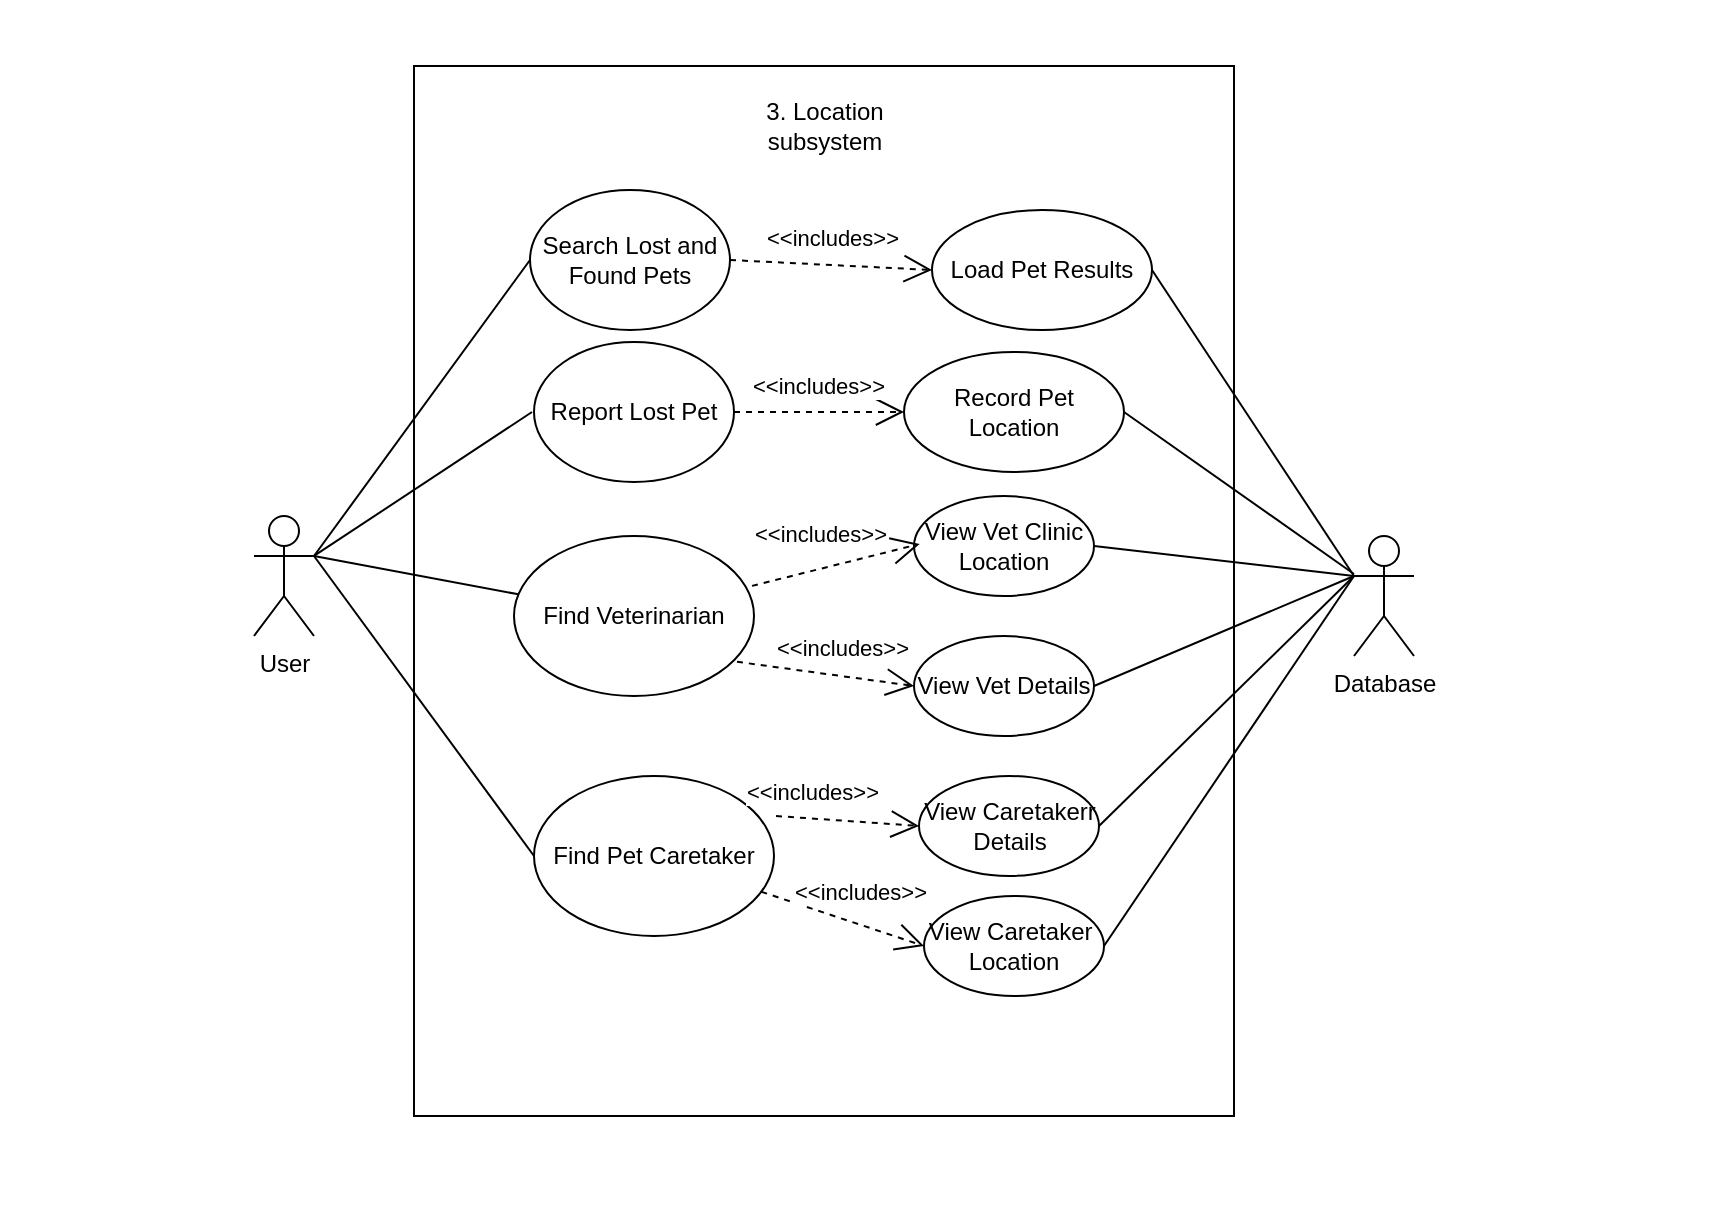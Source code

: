 <mxfile>
    <diagram name="Page-1" id="tFtbdX1ovqvAF_41Vxhx">
        <mxGraphModel dx="1786" dy="1187" grid="0" gridSize="10" guides="1" tooltips="1" connect="1" arrows="1" fold="1" page="0" pageScale="1" pageWidth="850" pageHeight="1100" math="0" shadow="0">
            <root>
                <mxCell id="0"/>
                <mxCell id="1" parent="0"/>
                <mxCell id="2" value="" style="rounded=0;whiteSpace=wrap;html=1;strokeColor=none;" vertex="1" parent="1">
                    <mxGeometry x="-290" y="-179" width="863" height="607" as="geometry"/>
                </mxCell>
                <mxCell id="8dbzwXfBBkByxiEQPmbJ-20" value="" style="rounded=0;whiteSpace=wrap;html=1;" parent="1" vertex="1">
                    <mxGeometry x="-82.998" y="-146.004" width="410" height="525" as="geometry"/>
                </mxCell>
                <mxCell id="8dbzwXfBBkByxiEQPmbJ-21" value="Search Lost and Found Pets" style="ellipse;whiteSpace=wrap;html=1;" parent="1" vertex="1">
                    <mxGeometry x="-24.998" y="-84.004" width="100" height="70" as="geometry"/>
                </mxCell>
                <mxCell id="8dbzwXfBBkByxiEQPmbJ-22" value="Find Veterinarian" style="ellipse;whiteSpace=wrap;html=1;" parent="1" vertex="1">
                    <mxGeometry x="-32.998" y="88.996" width="120" height="80" as="geometry"/>
                </mxCell>
                <mxCell id="8dbzwXfBBkByxiEQPmbJ-23" value="Database" style="shape=umlActor;verticalLabelPosition=bottom;verticalAlign=top;html=1;outlineConnect=0;" parent="1" vertex="1">
                    <mxGeometry x="387.002" y="88.996" width="30" height="60" as="geometry"/>
                </mxCell>
                <mxCell id="8dbzwXfBBkByxiEQPmbJ-24" value="" style="endArrow=none;html=1;rounded=0;" parent="1" target="8dbzwXfBBkByxiEQPmbJ-22" edge="1">
                    <mxGeometry width="50" height="50" relative="1" as="geometry">
                        <mxPoint x="-132.998" y="98.996" as="sourcePoint"/>
                        <mxPoint x="87.002" y="28.996" as="targetPoint"/>
                    </mxGeometry>
                </mxCell>
                <mxCell id="8dbzwXfBBkByxiEQPmbJ-25" value="3. Location subsystem" style="text;html=1;align=center;verticalAlign=middle;whiteSpace=wrap;rounded=0;" parent="1" vertex="1">
                    <mxGeometry x="83.502" y="-131.004" width="77" height="30" as="geometry"/>
                </mxCell>
                <mxCell id="8dbzwXfBBkByxiEQPmbJ-26" value="Load Pet Results" style="ellipse;whiteSpace=wrap;html=1;" parent="1" vertex="1">
                    <mxGeometry x="176.002" y="-74.004" width="110" height="60" as="geometry"/>
                </mxCell>
                <mxCell id="8dbzwXfBBkByxiEQPmbJ-27" value="View Vet Clinic Location" style="ellipse;whiteSpace=wrap;html=1;" parent="1" vertex="1">
                    <mxGeometry x="167.002" y="68.996" width="90" height="50" as="geometry"/>
                </mxCell>
                <mxCell id="8dbzwXfBBkByxiEQPmbJ-28" value="View Vet Details" style="ellipse;whiteSpace=wrap;html=1;" parent="1" vertex="1">
                    <mxGeometry x="167.002" y="138.996" width="90" height="50" as="geometry"/>
                </mxCell>
                <mxCell id="8dbzwXfBBkByxiEQPmbJ-29" value="&amp;lt;&amp;lt;includes&amp;gt;&amp;gt;" style="endArrow=open;endSize=12;dashed=1;html=1;rounded=0;exitX=1;exitY=0.5;exitDx=0;exitDy=0;entryX=0;entryY=0.5;entryDx=0;entryDy=0;" parent="1" source="8dbzwXfBBkByxiEQPmbJ-21" target="8dbzwXfBBkByxiEQPmbJ-26" edge="1">
                    <mxGeometry x="-0.012" y="13" width="160" relative="1" as="geometry">
                        <mxPoint x="137.002" y="-41.004" as="sourcePoint"/>
                        <mxPoint x="167.002" y="-11.004" as="targetPoint"/>
                        <mxPoint as="offset"/>
                    </mxGeometry>
                </mxCell>
                <mxCell id="8dbzwXfBBkByxiEQPmbJ-30" value="&amp;lt;&amp;lt;includes&amp;gt;&amp;gt;" style="endArrow=open;endSize=12;dashed=1;html=1;rounded=0;entryX=0;entryY=0.5;entryDx=0;entryDy=0;" parent="1" edge="1">
                    <mxGeometry x="-0.095" y="17" width="160" relative="1" as="geometry">
                        <mxPoint x="86.002" y="113.951" as="sourcePoint"/>
                        <mxPoint x="169.822" y="92.996" as="targetPoint"/>
                        <mxPoint as="offset"/>
                    </mxGeometry>
                </mxCell>
                <mxCell id="8dbzwXfBBkByxiEQPmbJ-31" value="&amp;lt;&amp;lt;includes&amp;gt;&amp;gt;" style="endArrow=open;endSize=12;dashed=1;html=1;rounded=0;exitX=0.929;exitY=0.786;exitDx=0;exitDy=0;exitPerimeter=0;entryX=0;entryY=0.5;entryDx=0;entryDy=0;" parent="1" source="8dbzwXfBBkByxiEQPmbJ-22" target="8dbzwXfBBkByxiEQPmbJ-28" edge="1">
                    <mxGeometry x="0.144" y="14" width="160" relative="1" as="geometry">
                        <mxPoint x="137.002" y="58.996" as="sourcePoint"/>
                        <mxPoint x="167.002" y="188.996" as="targetPoint"/>
                        <mxPoint as="offset"/>
                    </mxGeometry>
                </mxCell>
                <mxCell id="8dbzwXfBBkByxiEQPmbJ-32" value="" style="endArrow=none;html=1;rounded=0;entryX=0;entryY=0.5;entryDx=0;entryDy=0;" parent="1" target="8dbzwXfBBkByxiEQPmbJ-21" edge="1">
                    <mxGeometry width="50" height="50" relative="1" as="geometry">
                        <mxPoint x="-132.998" y="98.996" as="sourcePoint"/>
                        <mxPoint x="-22.998" y="58.996" as="targetPoint"/>
                    </mxGeometry>
                </mxCell>
                <mxCell id="8dbzwXfBBkByxiEQPmbJ-33" value="Find Pet Caretaker" style="ellipse;whiteSpace=wrap;html=1;" parent="1" vertex="1">
                    <mxGeometry x="-22.998" y="208.996" width="120" height="80" as="geometry"/>
                </mxCell>
                <mxCell id="8dbzwXfBBkByxiEQPmbJ-34" value="View Caretakerr Details" style="ellipse;whiteSpace=wrap;html=1;" parent="1" vertex="1">
                    <mxGeometry x="169.502" y="208.996" width="90" height="50" as="geometry"/>
                </mxCell>
                <mxCell id="8dbzwXfBBkByxiEQPmbJ-35" value="View Caretaker&amp;nbsp;&lt;div&gt;Location&lt;/div&gt;" style="ellipse;whiteSpace=wrap;html=1;" parent="1" vertex="1">
                    <mxGeometry x="172.002" y="268.996" width="90" height="50" as="geometry"/>
                </mxCell>
                <mxCell id="8dbzwXfBBkByxiEQPmbJ-36" value="&amp;lt;&amp;lt;includes&amp;gt;&amp;gt;" style="endArrow=open;endSize=12;dashed=1;html=1;rounded=0;entryX=0;entryY=0.5;entryDx=0;entryDy=0;" parent="1" target="8dbzwXfBBkByxiEQPmbJ-34" edge="1">
                    <mxGeometry x="-0.516" y="13" width="160" relative="1" as="geometry">
                        <mxPoint x="98.002" y="228.996" as="sourcePoint"/>
                        <mxPoint x="177.002" y="198.996" as="targetPoint"/>
                        <mxPoint as="offset"/>
                    </mxGeometry>
                </mxCell>
                <mxCell id="8dbzwXfBBkByxiEQPmbJ-37" value="&amp;lt;&amp;lt;includes&amp;gt;&amp;gt;" style="endArrow=open;endSize=12;dashed=1;html=1;rounded=0;entryX=0;entryY=0.5;entryDx=0;entryDy=0;" parent="1" source="8dbzwXfBBkByxiEQPmbJ-33" target="8dbzwXfBBkByxiEQPmbJ-35" edge="1">
                    <mxGeometry x="0.091" y="16" width="160" relative="1" as="geometry">
                        <mxPoint x="108.002" y="238.996" as="sourcePoint"/>
                        <mxPoint x="190.002" y="240.996" as="targetPoint"/>
                        <mxPoint as="offset"/>
                    </mxGeometry>
                </mxCell>
                <mxCell id="8dbzwXfBBkByxiEQPmbJ-38" value="" style="endArrow=none;html=1;rounded=0;entryX=0;entryY=0.5;entryDx=0;entryDy=0;" parent="1" target="8dbzwXfBBkByxiEQPmbJ-33" edge="1">
                    <mxGeometry width="50" height="50" relative="1" as="geometry">
                        <mxPoint x="-132.998" y="98.996" as="sourcePoint"/>
                        <mxPoint x="-32.998" y="228.996" as="targetPoint"/>
                    </mxGeometry>
                </mxCell>
                <mxCell id="8dbzwXfBBkByxiEQPmbJ-39" value="User" style="shape=umlActor;verticalLabelPosition=bottom;verticalAlign=top;html=1;outlineConnect=0;" parent="1" vertex="1">
                    <mxGeometry x="-162.998" y="78.996" width="30" height="60" as="geometry"/>
                </mxCell>
                <mxCell id="8dbzwXfBBkByxiEQPmbJ-40" value="" style="endArrow=none;html=1;rounded=0;entryX=1;entryY=0.5;entryDx=0;entryDy=0;exitX=0;exitY=0.333;exitDx=0;exitDy=0;exitPerimeter=0;" parent="1" source="8dbzwXfBBkByxiEQPmbJ-23" target="8dbzwXfBBkByxiEQPmbJ-26" edge="1">
                    <mxGeometry width="50" height="50" relative="1" as="geometry">
                        <mxPoint x="397.002" y="113.996" as="sourcePoint"/>
                        <mxPoint x="507.002" y="-1.004" as="targetPoint"/>
                    </mxGeometry>
                </mxCell>
                <mxCell id="8dbzwXfBBkByxiEQPmbJ-41" value="" style="endArrow=none;html=1;rounded=0;entryX=1;entryY=0.5;entryDx=0;entryDy=0;" parent="1" target="8dbzwXfBBkByxiEQPmbJ-27" edge="1">
                    <mxGeometry width="50" height="50" relative="1" as="geometry">
                        <mxPoint x="387.002" y="108.996" as="sourcePoint"/>
                        <mxPoint x="279.502" y="-11.004" as="targetPoint"/>
                    </mxGeometry>
                </mxCell>
                <mxCell id="8dbzwXfBBkByxiEQPmbJ-42" value="" style="endArrow=none;html=1;rounded=0;entryX=1;entryY=0.5;entryDx=0;entryDy=0;" parent="1" target="8dbzwXfBBkByxiEQPmbJ-28" edge="1">
                    <mxGeometry width="50" height="50" relative="1" as="geometry">
                        <mxPoint x="387.002" y="108.996" as="sourcePoint"/>
                        <mxPoint x="289.502" y="-1.004" as="targetPoint"/>
                    </mxGeometry>
                </mxCell>
                <mxCell id="8dbzwXfBBkByxiEQPmbJ-43" value="" style="endArrow=none;html=1;rounded=0;entryX=1;entryY=0.5;entryDx=0;entryDy=0;" parent="1" target="8dbzwXfBBkByxiEQPmbJ-34" edge="1">
                    <mxGeometry width="50" height="50" relative="1" as="geometry">
                        <mxPoint x="387.002" y="108.996" as="sourcePoint"/>
                        <mxPoint x="299.502" y="8.996" as="targetPoint"/>
                    </mxGeometry>
                </mxCell>
                <mxCell id="8dbzwXfBBkByxiEQPmbJ-44" value="" style="endArrow=none;html=1;rounded=0;entryX=1;entryY=0.5;entryDx=0;entryDy=0;" parent="1" target="8dbzwXfBBkByxiEQPmbJ-35" edge="1">
                    <mxGeometry width="50" height="50" relative="1" as="geometry">
                        <mxPoint x="387.002" y="108.996" as="sourcePoint"/>
                        <mxPoint x="309.502" y="18.996" as="targetPoint"/>
                    </mxGeometry>
                </mxCell>
                <mxCell id="8dbzwXfBBkByxiEQPmbJ-45" value="Report Lost Pet" style="ellipse;whiteSpace=wrap;html=1;" parent="1" vertex="1">
                    <mxGeometry x="-22.998" y="-8.004" width="100" height="70" as="geometry"/>
                </mxCell>
                <mxCell id="8dbzwXfBBkByxiEQPmbJ-46" value="" style="endArrow=none;html=1;rounded=0;exitX=1;exitY=0.333;exitDx=0;exitDy=0;exitPerimeter=0;" parent="1" source="8dbzwXfBBkByxiEQPmbJ-39" edge="1">
                    <mxGeometry width="50" height="50" relative="1" as="geometry">
                        <mxPoint x="-123" y="96" as="sourcePoint"/>
                        <mxPoint x="-24" y="27" as="targetPoint"/>
                    </mxGeometry>
                </mxCell>
                <mxCell id="8dbzwXfBBkByxiEQPmbJ-48" value="Record Pet Location" style="ellipse;whiteSpace=wrap;html=1;" parent="1" vertex="1">
                    <mxGeometry x="162.002" y="-3.004" width="110" height="60" as="geometry"/>
                </mxCell>
                <mxCell id="8dbzwXfBBkByxiEQPmbJ-49" value="&amp;lt;&amp;lt;includes&amp;gt;&amp;gt;" style="endArrow=open;endSize=12;dashed=1;html=1;rounded=0;exitX=1;exitY=0.5;exitDx=0;exitDy=0;" parent="1" source="8dbzwXfBBkByxiEQPmbJ-45" target="8dbzwXfBBkByxiEQPmbJ-48" edge="1">
                    <mxGeometry x="-0.012" y="13" width="160" relative="1" as="geometry">
                        <mxPoint x="85" y="-39" as="sourcePoint"/>
                        <mxPoint x="186" y="-34" as="targetPoint"/>
                        <mxPoint as="offset"/>
                    </mxGeometry>
                </mxCell>
                <mxCell id="8dbzwXfBBkByxiEQPmbJ-51" value="" style="endArrow=none;html=1;rounded=0;entryX=1;entryY=0.5;entryDx=0;entryDy=0;" parent="1" target="8dbzwXfBBkByxiEQPmbJ-48" edge="1">
                    <mxGeometry width="50" height="50" relative="1" as="geometry">
                        <mxPoint x="387" y="108" as="sourcePoint"/>
                        <mxPoint x="296" y="-34" as="targetPoint"/>
                    </mxGeometry>
                </mxCell>
            </root>
        </mxGraphModel>
    </diagram>
</mxfile>